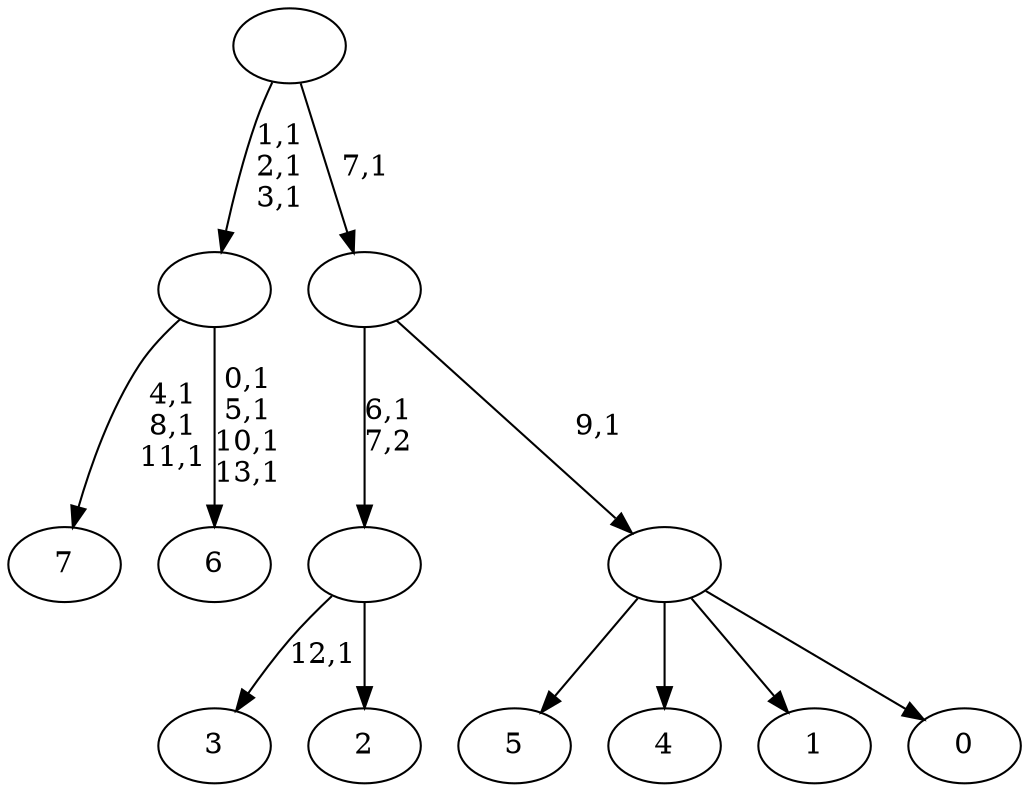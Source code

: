 digraph T {
	22 [label="7"]
	18 [label="6"]
	13 [label=""]
	10 [label="5"]
	9 [label="4"]
	8 [label="3"]
	6 [label="2"]
	5 [label=""]
	4 [label="1"]
	3 [label="0"]
	2 [label=""]
	1 [label=""]
	0 [label=""]
	13 -> 18 [label="0,1\n5,1\n10,1\n13,1"]
	13 -> 22 [label="4,1\n8,1\n11,1"]
	5 -> 8 [label="12,1"]
	5 -> 6 [label=""]
	2 -> 10 [label=""]
	2 -> 9 [label=""]
	2 -> 4 [label=""]
	2 -> 3 [label=""]
	1 -> 5 [label="6,1\n7,2"]
	1 -> 2 [label="9,1"]
	0 -> 13 [label="1,1\n2,1\n3,1"]
	0 -> 1 [label="7,1"]
}
